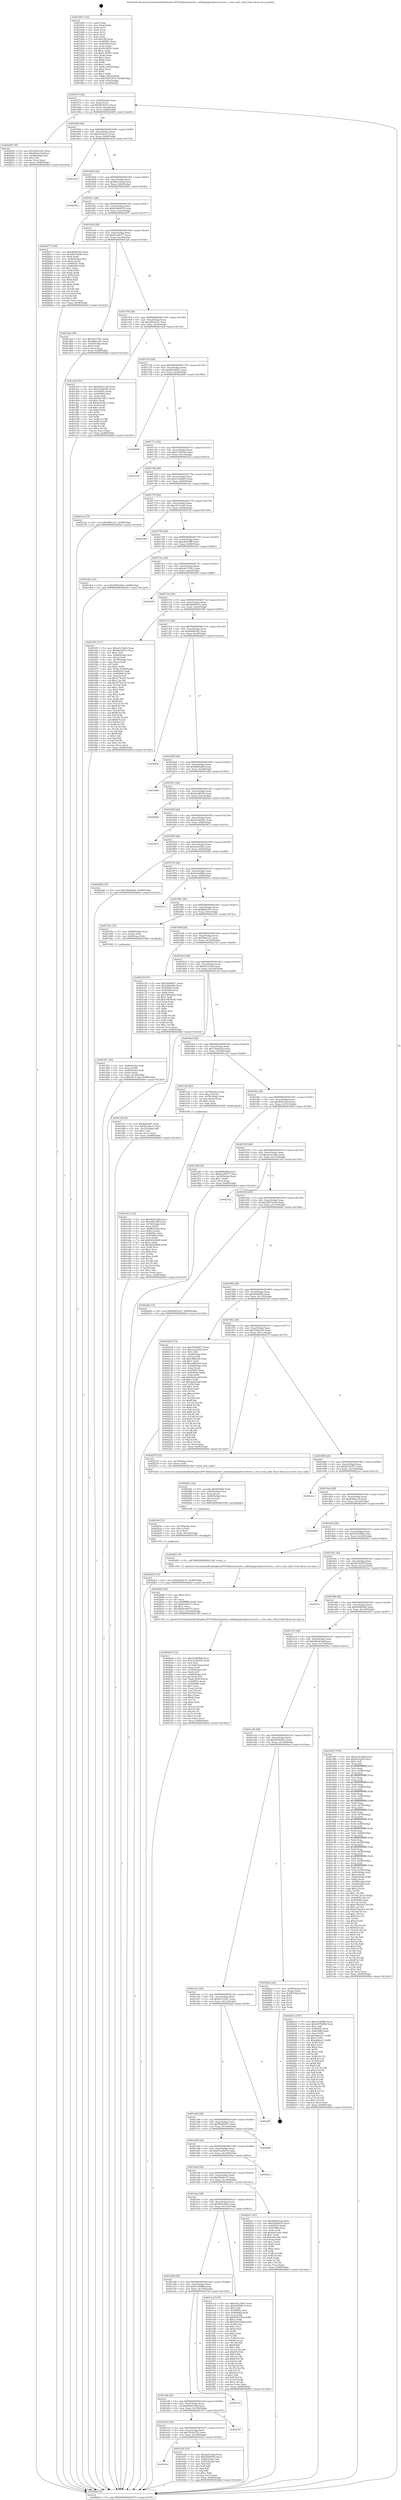 digraph "0x401600" {
  label = "0x401600 (/mnt/c/Users/mathe/Desktop/tcc/POCII/binaries/extr_redisdepsjemallocsrcrtree.c_rtree_leaf_valid_Final-ollvm.out::main(0))"
  labelloc = "t"
  node[shape=record]

  Entry [label="",width=0.3,height=0.3,shape=circle,fillcolor=black,style=filled]
  "0x401674" [label="{
     0x401674 [32]\l
     | [instrs]\l
     &nbsp;&nbsp;0x401674 \<+6\>: mov -0x98(%rbp),%eax\l
     &nbsp;&nbsp;0x40167a \<+2\>: mov %eax,%ecx\l
     &nbsp;&nbsp;0x40167c \<+6\>: sub $0x86c0c613,%ecx\l
     &nbsp;&nbsp;0x401682 \<+6\>: mov %eax,-0xac(%rbp)\l
     &nbsp;&nbsp;0x401688 \<+6\>: mov %ecx,-0xb0(%rbp)\l
     &nbsp;&nbsp;0x40168e \<+6\>: je 0000000000402000 \<main+0xa00\>\l
  }"]
  "0x402000" [label="{
     0x402000 [30]\l
     | [instrs]\l
     &nbsp;&nbsp;0x402000 \<+5\>: mov $0x3562cc03,%eax\l
     &nbsp;&nbsp;0x402005 \<+5\>: mov $0x46e0e3ef,%ecx\l
     &nbsp;&nbsp;0x40200a \<+3\>: mov -0x29(%rbp),%dl\l
     &nbsp;&nbsp;0x40200d \<+3\>: test $0x1,%dl\l
     &nbsp;&nbsp;0x402010 \<+3\>: cmovne %ecx,%eax\l
     &nbsp;&nbsp;0x402013 \<+6\>: mov %eax,-0x98(%rbp)\l
     &nbsp;&nbsp;0x402019 \<+5\>: jmp 00000000004028e0 \<main+0x12e0\>\l
  }"]
  "0x401694" [label="{
     0x401694 [28]\l
     | [instrs]\l
     &nbsp;&nbsp;0x401694 \<+5\>: jmp 0000000000401699 \<main+0x99\>\l
     &nbsp;&nbsp;0x401699 \<+6\>: mov -0xac(%rbp),%eax\l
     &nbsp;&nbsp;0x40169f \<+5\>: sub $0x9a32fca1,%eax\l
     &nbsp;&nbsp;0x4016a4 \<+6\>: mov %eax,-0xb4(%rbp)\l
     &nbsp;&nbsp;0x4016aa \<+6\>: je 0000000000401d1d \<main+0x71d\>\l
  }"]
  Exit [label="",width=0.3,height=0.3,shape=circle,fillcolor=black,style=filled,peripheries=2]
  "0x401d1d" [label="{
     0x401d1d\l
  }", style=dashed]
  "0x4016b0" [label="{
     0x4016b0 [28]\l
     | [instrs]\l
     &nbsp;&nbsp;0x4016b0 \<+5\>: jmp 00000000004016b5 \<main+0xb5\>\l
     &nbsp;&nbsp;0x4016b5 \<+6\>: mov -0xac(%rbp),%eax\l
     &nbsp;&nbsp;0x4016bb \<+5\>: sub $0x9ba7a8ad,%eax\l
     &nbsp;&nbsp;0x4016c0 \<+6\>: mov %eax,-0xb8(%rbp)\l
     &nbsp;&nbsp;0x4016c6 \<+6\>: je 000000000040248a \<main+0xe8a\>\l
  }"]
  "0x4022b3" [label="{
     0x4022b3 [15]\l
     | [instrs]\l
     &nbsp;&nbsp;0x4022b3 \<+10\>: movl $0x56af4137,-0x98(%rbp)\l
     &nbsp;&nbsp;0x4022bd \<+5\>: jmp 00000000004028e0 \<main+0x12e0\>\l
  }"]
  "0x40248a" [label="{
     0x40248a\l
  }", style=dashed]
  "0x4016cc" [label="{
     0x4016cc [28]\l
     | [instrs]\l
     &nbsp;&nbsp;0x4016cc \<+5\>: jmp 00000000004016d1 \<main+0xd1\>\l
     &nbsp;&nbsp;0x4016d1 \<+6\>: mov -0xac(%rbp),%eax\l
     &nbsp;&nbsp;0x4016d7 \<+5\>: sub $0x9c899235,%eax\l
     &nbsp;&nbsp;0x4016dc \<+6\>: mov %eax,-0xbc(%rbp)\l
     &nbsp;&nbsp;0x4016e2 \<+6\>: je 0000000000402677 \<main+0x1077\>\l
  }"]
  "0x40229e" [label="{
     0x40229e [21]\l
     | [instrs]\l
     &nbsp;&nbsp;0x40229e \<+4\>: mov -0x70(%rbp),%rcx\l
     &nbsp;&nbsp;0x4022a2 \<+3\>: mov (%rcx),%rcx\l
     &nbsp;&nbsp;0x4022a5 \<+3\>: mov %rcx,%rdi\l
     &nbsp;&nbsp;0x4022a8 \<+6\>: mov %eax,-0x164(%rbp)\l
     &nbsp;&nbsp;0x4022ae \<+5\>: call 0000000000401030 \<free@plt\>\l
     | [calls]\l
     &nbsp;&nbsp;0x401030 \{1\} (unknown)\l
  }"]
  "0x402677" [label="{
     0x402677 [100]\l
     | [instrs]\l
     &nbsp;&nbsp;0x402677 \<+5\>: mov $0xd66f4322,%eax\l
     &nbsp;&nbsp;0x40267c \<+5\>: mov $0x2b47ad36,%ecx\l
     &nbsp;&nbsp;0x402681 \<+2\>: xor %edx,%edx\l
     &nbsp;&nbsp;0x402683 \<+7\>: mov -0x90(%rbp),%rsi\l
     &nbsp;&nbsp;0x40268a \<+6\>: movl $0x0,(%rsi)\l
     &nbsp;&nbsp;0x402690 \<+7\>: mov 0x40505c,%edi\l
     &nbsp;&nbsp;0x402697 \<+8\>: mov 0x405060,%r8d\l
     &nbsp;&nbsp;0x40269f \<+3\>: sub $0x1,%edx\l
     &nbsp;&nbsp;0x4026a2 \<+3\>: mov %edi,%r9d\l
     &nbsp;&nbsp;0x4026a5 \<+3\>: add %edx,%r9d\l
     &nbsp;&nbsp;0x4026a8 \<+4\>: imul %r9d,%edi\l
     &nbsp;&nbsp;0x4026ac \<+3\>: and $0x1,%edi\l
     &nbsp;&nbsp;0x4026af \<+3\>: cmp $0x0,%edi\l
     &nbsp;&nbsp;0x4026b2 \<+4\>: sete %r10b\l
     &nbsp;&nbsp;0x4026b6 \<+4\>: cmp $0xa,%r8d\l
     &nbsp;&nbsp;0x4026ba \<+4\>: setl %r11b\l
     &nbsp;&nbsp;0x4026be \<+3\>: mov %r10b,%bl\l
     &nbsp;&nbsp;0x4026c1 \<+3\>: and %r11b,%bl\l
     &nbsp;&nbsp;0x4026c4 \<+3\>: xor %r11b,%r10b\l
     &nbsp;&nbsp;0x4026c7 \<+3\>: or %r10b,%bl\l
     &nbsp;&nbsp;0x4026ca \<+3\>: test $0x1,%bl\l
     &nbsp;&nbsp;0x4026cd \<+3\>: cmovne %ecx,%eax\l
     &nbsp;&nbsp;0x4026d0 \<+6\>: mov %eax,-0x98(%rbp)\l
     &nbsp;&nbsp;0x4026d6 \<+5\>: jmp 00000000004028e0 \<main+0x12e0\>\l
  }"]
  "0x4016e8" [label="{
     0x4016e8 [28]\l
     | [instrs]\l
     &nbsp;&nbsp;0x4016e8 \<+5\>: jmp 00000000004016ed \<main+0xed\>\l
     &nbsp;&nbsp;0x4016ed \<+6\>: mov -0xac(%rbp),%eax\l
     &nbsp;&nbsp;0x4016f3 \<+5\>: sub $0x9cad8177,%eax\l
     &nbsp;&nbsp;0x4016f8 \<+6\>: mov %eax,-0xc0(%rbp)\l
     &nbsp;&nbsp;0x4016fe \<+6\>: je 0000000000401dab \<main+0x7ab\>\l
  }"]
  "0x402281" [label="{
     0x402281 [29]\l
     | [instrs]\l
     &nbsp;&nbsp;0x402281 \<+10\>: movabs $0x4030d6,%rdi\l
     &nbsp;&nbsp;0x40228b \<+4\>: mov -0x60(%rbp),%rcx\l
     &nbsp;&nbsp;0x40228f \<+2\>: mov %eax,(%rcx)\l
     &nbsp;&nbsp;0x402291 \<+4\>: mov -0x60(%rbp),%rcx\l
     &nbsp;&nbsp;0x402295 \<+2\>: mov (%rcx),%esi\l
     &nbsp;&nbsp;0x402297 \<+2\>: mov $0x0,%al\l
     &nbsp;&nbsp;0x402299 \<+5\>: call 0000000000401040 \<printf@plt\>\l
     | [calls]\l
     &nbsp;&nbsp;0x401040 \{1\} (unknown)\l
  }"]
  "0x401dab" [label="{
     0x401dab [30]\l
     | [instrs]\l
     &nbsp;&nbsp;0x401dab \<+5\>: mov $0xcdc17041,%eax\l
     &nbsp;&nbsp;0x401db0 \<+5\>: mov $0xa881a01c,%ecx\l
     &nbsp;&nbsp;0x401db5 \<+3\>: mov -0x30(%rbp),%edx\l
     &nbsp;&nbsp;0x401db8 \<+3\>: cmp $0x0,%edx\l
     &nbsp;&nbsp;0x401dbb \<+3\>: cmove %ecx,%eax\l
     &nbsp;&nbsp;0x401dbe \<+6\>: mov %eax,-0x98(%rbp)\l
     &nbsp;&nbsp;0x401dc4 \<+5\>: jmp 00000000004028e0 \<main+0x12e0\>\l
  }"]
  "0x401704" [label="{
     0x401704 [28]\l
     | [instrs]\l
     &nbsp;&nbsp;0x401704 \<+5\>: jmp 0000000000401709 \<main+0x109\>\l
     &nbsp;&nbsp;0x401709 \<+6\>: mov -0xac(%rbp),%eax\l
     &nbsp;&nbsp;0x40170f \<+5\>: sub $0xa881a01c,%eax\l
     &nbsp;&nbsp;0x401714 \<+6\>: mov %eax,-0xc4(%rbp)\l
     &nbsp;&nbsp;0x40171a \<+6\>: je 0000000000401dc9 \<main+0x7c9\>\l
  }"]
  "0x4020de" [label="{
     0x4020de [112]\l
     | [instrs]\l
     &nbsp;&nbsp;0x4020de \<+5\>: mov $0x63389fb8,%ecx\l
     &nbsp;&nbsp;0x4020e3 \<+5\>: mov $0xc3cd2205,%edx\l
     &nbsp;&nbsp;0x4020e8 \<+2\>: xor %esi,%esi\l
     &nbsp;&nbsp;0x4020ea \<+6\>: mov -0x160(%rbp),%edi\l
     &nbsp;&nbsp;0x4020f0 \<+3\>: imul %eax,%edi\l
     &nbsp;&nbsp;0x4020f3 \<+4\>: mov -0x70(%rbp),%r8\l
     &nbsp;&nbsp;0x4020f7 \<+3\>: mov (%r8),%r8\l
     &nbsp;&nbsp;0x4020fa \<+4\>: mov -0x68(%rbp),%r9\l
     &nbsp;&nbsp;0x4020fe \<+3\>: movslq (%r9),%r9\l
     &nbsp;&nbsp;0x402101 \<+4\>: mov %edi,(%r8,%r9,4)\l
     &nbsp;&nbsp;0x402105 \<+7\>: mov 0x40505c,%eax\l
     &nbsp;&nbsp;0x40210c \<+7\>: mov 0x405060,%edi\l
     &nbsp;&nbsp;0x402113 \<+3\>: sub $0x1,%esi\l
     &nbsp;&nbsp;0x402116 \<+3\>: mov %eax,%r10d\l
     &nbsp;&nbsp;0x402119 \<+3\>: add %esi,%r10d\l
     &nbsp;&nbsp;0x40211c \<+4\>: imul %r10d,%eax\l
     &nbsp;&nbsp;0x402120 \<+3\>: and $0x1,%eax\l
     &nbsp;&nbsp;0x402123 \<+3\>: cmp $0x0,%eax\l
     &nbsp;&nbsp;0x402126 \<+4\>: sete %r11b\l
     &nbsp;&nbsp;0x40212a \<+3\>: cmp $0xa,%edi\l
     &nbsp;&nbsp;0x40212d \<+3\>: setl %bl\l
     &nbsp;&nbsp;0x402130 \<+3\>: mov %r11b,%r14b\l
     &nbsp;&nbsp;0x402133 \<+3\>: and %bl,%r14b\l
     &nbsp;&nbsp;0x402136 \<+3\>: xor %bl,%r11b\l
     &nbsp;&nbsp;0x402139 \<+3\>: or %r11b,%r14b\l
     &nbsp;&nbsp;0x40213c \<+4\>: test $0x1,%r14b\l
     &nbsp;&nbsp;0x402140 \<+3\>: cmovne %edx,%ecx\l
     &nbsp;&nbsp;0x402143 \<+6\>: mov %ecx,-0x98(%rbp)\l
     &nbsp;&nbsp;0x402149 \<+5\>: jmp 00000000004028e0 \<main+0x12e0\>\l
  }"]
  "0x401dc9" [label="{
     0x401dc9 [91]\l
     | [instrs]\l
     &nbsp;&nbsp;0x401dc9 \<+5\>: mov $0x66e613b6,%eax\l
     &nbsp;&nbsp;0x401dce \<+5\>: mov $0x130a42e4,%ecx\l
     &nbsp;&nbsp;0x401dd3 \<+7\>: mov 0x40505c,%edx\l
     &nbsp;&nbsp;0x401dda \<+7\>: mov 0x405060,%esi\l
     &nbsp;&nbsp;0x401de1 \<+2\>: mov %edx,%edi\l
     &nbsp;&nbsp;0x401de3 \<+6\>: add $0xb2534b11,%edi\l
     &nbsp;&nbsp;0x401de9 \<+3\>: sub $0x1,%edi\l
     &nbsp;&nbsp;0x401dec \<+6\>: sub $0xb2534b11,%edi\l
     &nbsp;&nbsp;0x401df2 \<+3\>: imul %edi,%edx\l
     &nbsp;&nbsp;0x401df5 \<+3\>: and $0x1,%edx\l
     &nbsp;&nbsp;0x401df8 \<+3\>: cmp $0x0,%edx\l
     &nbsp;&nbsp;0x401dfb \<+4\>: sete %r8b\l
     &nbsp;&nbsp;0x401dff \<+3\>: cmp $0xa,%esi\l
     &nbsp;&nbsp;0x401e02 \<+4\>: setl %r9b\l
     &nbsp;&nbsp;0x401e06 \<+3\>: mov %r8b,%r10b\l
     &nbsp;&nbsp;0x401e09 \<+3\>: and %r9b,%r10b\l
     &nbsp;&nbsp;0x401e0c \<+3\>: xor %r9b,%r8b\l
     &nbsp;&nbsp;0x401e0f \<+3\>: or %r8b,%r10b\l
     &nbsp;&nbsp;0x401e12 \<+4\>: test $0x1,%r10b\l
     &nbsp;&nbsp;0x401e16 \<+3\>: cmovne %ecx,%eax\l
     &nbsp;&nbsp;0x401e19 \<+6\>: mov %eax,-0x98(%rbp)\l
     &nbsp;&nbsp;0x401e1f \<+5\>: jmp 00000000004028e0 \<main+0x12e0\>\l
  }"]
  "0x401720" [label="{
     0x401720 [28]\l
     | [instrs]\l
     &nbsp;&nbsp;0x401720 \<+5\>: jmp 0000000000401725 \<main+0x125\>\l
     &nbsp;&nbsp;0x401725 \<+6\>: mov -0xac(%rbp),%eax\l
     &nbsp;&nbsp;0x40172b \<+5\>: sub $0xb2cf48b7,%eax\l
     &nbsp;&nbsp;0x401730 \<+6\>: mov %eax,-0xc8(%rbp)\l
     &nbsp;&nbsp;0x401736 \<+6\>: je 0000000000402608 \<main+0x1008\>\l
  }"]
  "0x4020b6" [label="{
     0x4020b6 [40]\l
     | [instrs]\l
     &nbsp;&nbsp;0x4020b6 \<+5\>: mov $0x2,%ecx\l
     &nbsp;&nbsp;0x4020bb \<+1\>: cltd\l
     &nbsp;&nbsp;0x4020bc \<+2\>: idiv %ecx\l
     &nbsp;&nbsp;0x4020be \<+6\>: imul $0xfffffffe,%edx,%ecx\l
     &nbsp;&nbsp;0x4020c4 \<+6\>: sub $0x8ce6b771,%ecx\l
     &nbsp;&nbsp;0x4020ca \<+3\>: add $0x1,%ecx\l
     &nbsp;&nbsp;0x4020cd \<+6\>: add $0x8ce6b771,%ecx\l
     &nbsp;&nbsp;0x4020d3 \<+6\>: mov %ecx,-0x160(%rbp)\l
     &nbsp;&nbsp;0x4020d9 \<+5\>: call 0000000000401160 \<next_i\>\l
     | [calls]\l
     &nbsp;&nbsp;0x401160 \{1\} (/mnt/c/Users/mathe/Desktop/tcc/POCII/binaries/extr_redisdepsjemallocsrcrtree.c_rtree_leaf_valid_Final-ollvm.out::next_i)\l
  }"]
  "0x402608" [label="{
     0x402608\l
  }", style=dashed]
  "0x40173c" [label="{
     0x40173c [28]\l
     | [instrs]\l
     &nbsp;&nbsp;0x40173c \<+5\>: jmp 0000000000401741 \<main+0x141\>\l
     &nbsp;&nbsp;0x401741 \<+6\>: mov -0xac(%rbp),%eax\l
     &nbsp;&nbsp;0x401747 \<+5\>: sub $0xc3166320,%eax\l
     &nbsp;&nbsp;0x40174c \<+6\>: mov %eax,-0xcc(%rbp)\l
     &nbsp;&nbsp;0x401752 \<+6\>: je 0000000000402323 \<main+0xd23\>\l
  }"]
  "0x401e41" [label="{
     0x401e41 [114]\l
     | [instrs]\l
     &nbsp;&nbsp;0x401e41 \<+5\>: mov $0x66e613b6,%ecx\l
     &nbsp;&nbsp;0x401e46 \<+5\>: mov $0xc8623ff8,%edx\l
     &nbsp;&nbsp;0x401e4b \<+4\>: mov -0x70(%rbp),%rdi\l
     &nbsp;&nbsp;0x401e4f \<+3\>: mov %rax,(%rdi)\l
     &nbsp;&nbsp;0x401e52 \<+4\>: mov -0x68(%rbp),%rax\l
     &nbsp;&nbsp;0x401e56 \<+6\>: movl $0x0,(%rax)\l
     &nbsp;&nbsp;0x401e5c \<+7\>: mov 0x40505c,%esi\l
     &nbsp;&nbsp;0x401e63 \<+8\>: mov 0x405060,%r8d\l
     &nbsp;&nbsp;0x401e6b \<+3\>: mov %esi,%r9d\l
     &nbsp;&nbsp;0x401e6e \<+7\>: add $0x92029499,%r9d\l
     &nbsp;&nbsp;0x401e75 \<+4\>: sub $0x1,%r9d\l
     &nbsp;&nbsp;0x401e79 \<+7\>: sub $0x92029499,%r9d\l
     &nbsp;&nbsp;0x401e80 \<+4\>: imul %r9d,%esi\l
     &nbsp;&nbsp;0x401e84 \<+3\>: and $0x1,%esi\l
     &nbsp;&nbsp;0x401e87 \<+3\>: cmp $0x0,%esi\l
     &nbsp;&nbsp;0x401e8a \<+4\>: sete %r10b\l
     &nbsp;&nbsp;0x401e8e \<+4\>: cmp $0xa,%r8d\l
     &nbsp;&nbsp;0x401e92 \<+4\>: setl %r11b\l
     &nbsp;&nbsp;0x401e96 \<+3\>: mov %r10b,%bl\l
     &nbsp;&nbsp;0x401e99 \<+3\>: and %r11b,%bl\l
     &nbsp;&nbsp;0x401e9c \<+3\>: xor %r11b,%r10b\l
     &nbsp;&nbsp;0x401e9f \<+3\>: or %r10b,%bl\l
     &nbsp;&nbsp;0x401ea2 \<+3\>: test $0x1,%bl\l
     &nbsp;&nbsp;0x401ea5 \<+3\>: cmovne %edx,%ecx\l
     &nbsp;&nbsp;0x401ea8 \<+6\>: mov %ecx,-0x98(%rbp)\l
     &nbsp;&nbsp;0x401eae \<+5\>: jmp 00000000004028e0 \<main+0x12e0\>\l
  }"]
  "0x402323" [label="{
     0x402323\l
  }", style=dashed]
  "0x401758" [label="{
     0x401758 [28]\l
     | [instrs]\l
     &nbsp;&nbsp;0x401758 \<+5\>: jmp 000000000040175d \<main+0x15d\>\l
     &nbsp;&nbsp;0x40175d \<+6\>: mov -0xac(%rbp),%eax\l
     &nbsp;&nbsp;0x401763 \<+5\>: sub $0xc3cd2205,%eax\l
     &nbsp;&nbsp;0x401768 \<+6\>: mov %eax,-0xd0(%rbp)\l
     &nbsp;&nbsp;0x40176e \<+6\>: je 000000000040214e \<main+0xb4e\>\l
  }"]
  "0x401d51" [label="{
     0x401d51 [30]\l
     | [instrs]\l
     &nbsp;&nbsp;0x401d51 \<+4\>: mov -0x80(%rbp),%rdi\l
     &nbsp;&nbsp;0x401d55 \<+2\>: mov %eax,(%rdi)\l
     &nbsp;&nbsp;0x401d57 \<+4\>: mov -0x80(%rbp),%rdi\l
     &nbsp;&nbsp;0x401d5b \<+2\>: mov (%rdi),%eax\l
     &nbsp;&nbsp;0x401d5d \<+3\>: mov %eax,-0x30(%rbp)\l
     &nbsp;&nbsp;0x401d60 \<+10\>: movl $0x281f122d,-0x98(%rbp)\l
     &nbsp;&nbsp;0x401d6a \<+5\>: jmp 00000000004028e0 \<main+0x12e0\>\l
  }"]
  "0x40214e" [label="{
     0x40214e [15]\l
     | [instrs]\l
     &nbsp;&nbsp;0x40214e \<+10\>: movl $0x59bce21,-0x98(%rbp)\l
     &nbsp;&nbsp;0x402158 \<+5\>: jmp 00000000004028e0 \<main+0x12e0\>\l
  }"]
  "0x401774" [label="{
     0x401774 [28]\l
     | [instrs]\l
     &nbsp;&nbsp;0x401774 \<+5\>: jmp 0000000000401779 \<main+0x179\>\l
     &nbsp;&nbsp;0x401779 \<+6\>: mov -0xac(%rbp),%eax\l
     &nbsp;&nbsp;0x40177f \<+5\>: sub $0xc81c5e65,%eax\l
     &nbsp;&nbsp;0x401784 \<+6\>: mov %eax,-0xd4(%rbp)\l
     &nbsp;&nbsp;0x40178a \<+6\>: je 0000000000402784 \<main+0x1184\>\l
  }"]
  "0x401600" [label="{
     0x401600 [116]\l
     | [instrs]\l
     &nbsp;&nbsp;0x401600 \<+1\>: push %rbp\l
     &nbsp;&nbsp;0x401601 \<+3\>: mov %rsp,%rbp\l
     &nbsp;&nbsp;0x401604 \<+2\>: push %r15\l
     &nbsp;&nbsp;0x401606 \<+2\>: push %r14\l
     &nbsp;&nbsp;0x401608 \<+2\>: push %r13\l
     &nbsp;&nbsp;0x40160a \<+2\>: push %r12\l
     &nbsp;&nbsp;0x40160c \<+1\>: push %rbx\l
     &nbsp;&nbsp;0x40160d \<+7\>: sub $0x168,%rsp\l
     &nbsp;&nbsp;0x401614 \<+7\>: mov 0x40505c,%eax\l
     &nbsp;&nbsp;0x40161b \<+7\>: mov 0x405060,%ecx\l
     &nbsp;&nbsp;0x401622 \<+2\>: mov %eax,%edx\l
     &nbsp;&nbsp;0x401624 \<+6\>: add $0x5c3bf5fc,%edx\l
     &nbsp;&nbsp;0x40162a \<+3\>: sub $0x1,%edx\l
     &nbsp;&nbsp;0x40162d \<+6\>: sub $0x5c3bf5fc,%edx\l
     &nbsp;&nbsp;0x401633 \<+3\>: imul %edx,%eax\l
     &nbsp;&nbsp;0x401636 \<+3\>: and $0x1,%eax\l
     &nbsp;&nbsp;0x401639 \<+3\>: cmp $0x0,%eax\l
     &nbsp;&nbsp;0x40163c \<+4\>: sete %r8b\l
     &nbsp;&nbsp;0x401640 \<+4\>: and $0x1,%r8b\l
     &nbsp;&nbsp;0x401644 \<+7\>: mov %r8b,-0x92(%rbp)\l
     &nbsp;&nbsp;0x40164b \<+3\>: cmp $0xa,%ecx\l
     &nbsp;&nbsp;0x40164e \<+4\>: setl %r8b\l
     &nbsp;&nbsp;0x401652 \<+4\>: and $0x1,%r8b\l
     &nbsp;&nbsp;0x401656 \<+7\>: mov %r8b,-0x91(%rbp)\l
     &nbsp;&nbsp;0x40165d \<+10\>: movl $0x7b243574,-0x98(%rbp)\l
     &nbsp;&nbsp;0x401667 \<+6\>: mov %edi,-0x9c(%rbp)\l
     &nbsp;&nbsp;0x40166d \<+7\>: mov %rsi,-0xa8(%rbp)\l
  }"]
  "0x402784" [label="{
     0x402784\l
  }", style=dashed]
  "0x401790" [label="{
     0x401790 [28]\l
     | [instrs]\l
     &nbsp;&nbsp;0x401790 \<+5\>: jmp 0000000000401795 \<main+0x195\>\l
     &nbsp;&nbsp;0x401795 \<+6\>: mov -0xac(%rbp),%eax\l
     &nbsp;&nbsp;0x40179b \<+5\>: sub $0xc8623ff8,%eax\l
     &nbsp;&nbsp;0x4017a0 \<+6\>: mov %eax,-0xd8(%rbp)\l
     &nbsp;&nbsp;0x4017a6 \<+6\>: je 0000000000401eb3 \<main+0x8b3\>\l
  }"]
  "0x4028e0" [label="{
     0x4028e0 [5]\l
     | [instrs]\l
     &nbsp;&nbsp;0x4028e0 \<+5\>: jmp 0000000000401674 \<main+0x74\>\l
  }"]
  "0x401eb3" [label="{
     0x401eb3 [15]\l
     | [instrs]\l
     &nbsp;&nbsp;0x401eb3 \<+10\>: movl $0x595ed0a0,-0x98(%rbp)\l
     &nbsp;&nbsp;0x401ebd \<+5\>: jmp 00000000004028e0 \<main+0x12e0\>\l
  }"]
  "0x4017ac" [label="{
     0x4017ac [28]\l
     | [instrs]\l
     &nbsp;&nbsp;0x4017ac \<+5\>: jmp 00000000004017b1 \<main+0x1b1\>\l
     &nbsp;&nbsp;0x4017b1 \<+6\>: mov -0xac(%rbp),%eax\l
     &nbsp;&nbsp;0x4017b7 \<+5\>: sub $0xcdc17041,%eax\l
     &nbsp;&nbsp;0x4017bc \<+6\>: mov %eax,-0xdc(%rbp)\l
     &nbsp;&nbsp;0x4017c2 \<+6\>: je 00000000004025f9 \<main+0xff9\>\l
  }"]
  "0x401b2c" [label="{
     0x401b2c\l
  }", style=dashed]
  "0x4025f9" [label="{
     0x4025f9\l
  }", style=dashed]
  "0x4017c8" [label="{
     0x4017c8 [28]\l
     | [instrs]\l
     &nbsp;&nbsp;0x4017c8 \<+5\>: jmp 00000000004017cd \<main+0x1cd\>\l
     &nbsp;&nbsp;0x4017cd \<+6\>: mov -0xac(%rbp),%eax\l
     &nbsp;&nbsp;0x4017d3 \<+5\>: sub $0xd29f5814,%eax\l
     &nbsp;&nbsp;0x4017d8 \<+6\>: mov %eax,-0xe0(%rbp)\l
     &nbsp;&nbsp;0x4017de \<+6\>: je 0000000000401f55 \<main+0x955\>\l
  }"]
  "0x401b52" [label="{
     0x401b52 [53]\l
     | [instrs]\l
     &nbsp;&nbsp;0x401b52 \<+5\>: mov $0x2a3e3a8a,%eax\l
     &nbsp;&nbsp;0x401b57 \<+5\>: mov $0x45f465d5,%ecx\l
     &nbsp;&nbsp;0x401b5c \<+6\>: mov -0x92(%rbp),%dl\l
     &nbsp;&nbsp;0x401b62 \<+7\>: mov -0x91(%rbp),%sil\l
     &nbsp;&nbsp;0x401b69 \<+3\>: mov %dl,%dil\l
     &nbsp;&nbsp;0x401b6c \<+3\>: and %sil,%dil\l
     &nbsp;&nbsp;0x401b6f \<+3\>: xor %sil,%dl\l
     &nbsp;&nbsp;0x401b72 \<+3\>: or %dl,%dil\l
     &nbsp;&nbsp;0x401b75 \<+4\>: test $0x1,%dil\l
     &nbsp;&nbsp;0x401b79 \<+3\>: cmovne %ecx,%eax\l
     &nbsp;&nbsp;0x401b7c \<+6\>: mov %eax,-0x98(%rbp)\l
     &nbsp;&nbsp;0x401b82 \<+5\>: jmp 00000000004028e0 \<main+0x12e0\>\l
  }"]
  "0x401f55" [label="{
     0x401f55 [171]\l
     | [instrs]\l
     &nbsp;&nbsp;0x401f55 \<+5\>: mov $0xc81c5e65,%eax\l
     &nbsp;&nbsp;0x401f5a \<+5\>: mov $0x86c0c613,%ecx\l
     &nbsp;&nbsp;0x401f5f \<+2\>: mov $0x1,%dl\l
     &nbsp;&nbsp;0x401f61 \<+4\>: mov -0x68(%rbp),%rsi\l
     &nbsp;&nbsp;0x401f65 \<+2\>: mov (%rsi),%edi\l
     &nbsp;&nbsp;0x401f67 \<+4\>: mov -0x78(%rbp),%rsi\l
     &nbsp;&nbsp;0x401f6b \<+2\>: cmp (%rsi),%edi\l
     &nbsp;&nbsp;0x401f6d \<+4\>: setl %r8b\l
     &nbsp;&nbsp;0x401f71 \<+4\>: and $0x1,%r8b\l
     &nbsp;&nbsp;0x401f75 \<+4\>: mov %r8b,-0x29(%rbp)\l
     &nbsp;&nbsp;0x401f79 \<+7\>: mov 0x40505c,%edi\l
     &nbsp;&nbsp;0x401f80 \<+8\>: mov 0x405060,%r9d\l
     &nbsp;&nbsp;0x401f88 \<+3\>: mov %edi,%r10d\l
     &nbsp;&nbsp;0x401f8b \<+7\>: sub $0x277becf1,%r10d\l
     &nbsp;&nbsp;0x401f92 \<+4\>: sub $0x1,%r10d\l
     &nbsp;&nbsp;0x401f96 \<+7\>: add $0x277becf1,%r10d\l
     &nbsp;&nbsp;0x401f9d \<+4\>: imul %r10d,%edi\l
     &nbsp;&nbsp;0x401fa1 \<+3\>: and $0x1,%edi\l
     &nbsp;&nbsp;0x401fa4 \<+3\>: cmp $0x0,%edi\l
     &nbsp;&nbsp;0x401fa7 \<+4\>: sete %r8b\l
     &nbsp;&nbsp;0x401fab \<+4\>: cmp $0xa,%r9d\l
     &nbsp;&nbsp;0x401faf \<+4\>: setl %r11b\l
     &nbsp;&nbsp;0x401fb3 \<+3\>: mov %r8b,%bl\l
     &nbsp;&nbsp;0x401fb6 \<+3\>: xor $0xff,%bl\l
     &nbsp;&nbsp;0x401fb9 \<+3\>: mov %r11b,%r14b\l
     &nbsp;&nbsp;0x401fbc \<+4\>: xor $0xff,%r14b\l
     &nbsp;&nbsp;0x401fc0 \<+3\>: xor $0x1,%dl\l
     &nbsp;&nbsp;0x401fc3 \<+3\>: mov %bl,%r15b\l
     &nbsp;&nbsp;0x401fc6 \<+4\>: and $0xff,%r15b\l
     &nbsp;&nbsp;0x401fca \<+3\>: and %dl,%r8b\l
     &nbsp;&nbsp;0x401fcd \<+3\>: mov %r14b,%r12b\l
     &nbsp;&nbsp;0x401fd0 \<+4\>: and $0xff,%r12b\l
     &nbsp;&nbsp;0x401fd4 \<+3\>: and %dl,%r11b\l
     &nbsp;&nbsp;0x401fd7 \<+3\>: or %r8b,%r15b\l
     &nbsp;&nbsp;0x401fda \<+3\>: or %r11b,%r12b\l
     &nbsp;&nbsp;0x401fdd \<+3\>: xor %r12b,%r15b\l
     &nbsp;&nbsp;0x401fe0 \<+3\>: or %r14b,%bl\l
     &nbsp;&nbsp;0x401fe3 \<+3\>: xor $0xff,%bl\l
     &nbsp;&nbsp;0x401fe6 \<+3\>: or $0x1,%dl\l
     &nbsp;&nbsp;0x401fe9 \<+2\>: and %dl,%bl\l
     &nbsp;&nbsp;0x401feb \<+3\>: or %bl,%r15b\l
     &nbsp;&nbsp;0x401fee \<+4\>: test $0x1,%r15b\l
     &nbsp;&nbsp;0x401ff2 \<+3\>: cmovne %ecx,%eax\l
     &nbsp;&nbsp;0x401ff5 \<+6\>: mov %eax,-0x98(%rbp)\l
     &nbsp;&nbsp;0x401ffb \<+5\>: jmp 00000000004028e0 \<main+0x12e0\>\l
  }"]
  "0x4017e4" [label="{
     0x4017e4 [28]\l
     | [instrs]\l
     &nbsp;&nbsp;0x4017e4 \<+5\>: jmp 00000000004017e9 \<main+0x1e9\>\l
     &nbsp;&nbsp;0x4017e9 \<+6\>: mov -0xac(%rbp),%eax\l
     &nbsp;&nbsp;0x4017ef \<+5\>: sub $0xd66f4322,%eax\l
     &nbsp;&nbsp;0x4017f4 \<+6\>: mov %eax,-0xe4(%rbp)\l
     &nbsp;&nbsp;0x4017fa \<+6\>: je 00000000004028c9 \<main+0x12c9\>\l
  }"]
  "0x401b10" [label="{
     0x401b10 [28]\l
     | [instrs]\l
     &nbsp;&nbsp;0x401b10 \<+5\>: jmp 0000000000401b15 \<main+0x515\>\l
     &nbsp;&nbsp;0x401b15 \<+6\>: mov -0xac(%rbp),%eax\l
     &nbsp;&nbsp;0x401b1b \<+5\>: sub $0x7b243574,%eax\l
     &nbsp;&nbsp;0x401b20 \<+6\>: mov %eax,-0x158(%rbp)\l
     &nbsp;&nbsp;0x401b26 \<+6\>: je 0000000000401b52 \<main+0x552\>\l
  }"]
  "0x4028c9" [label="{
     0x4028c9\l
  }", style=dashed]
  "0x401800" [label="{
     0x401800 [28]\l
     | [instrs]\l
     &nbsp;&nbsp;0x401800 \<+5\>: jmp 0000000000401805 \<main+0x205\>\l
     &nbsp;&nbsp;0x401805 \<+6\>: mov -0xac(%rbp),%eax\l
     &nbsp;&nbsp;0x40180b \<+5\>: sub $0xd6f4af8d,%eax\l
     &nbsp;&nbsp;0x401810 \<+6\>: mov %eax,-0xe8(%rbp)\l
     &nbsp;&nbsp;0x401816 \<+6\>: je 0000000000401d8d \<main+0x78d\>\l
  }"]
  "0x402747" [label="{
     0x402747\l
  }", style=dashed]
  "0x401d8d" [label="{
     0x401d8d\l
  }", style=dashed]
  "0x40181c" [label="{
     0x40181c [28]\l
     | [instrs]\l
     &nbsp;&nbsp;0x40181c \<+5\>: jmp 0000000000401821 \<main+0x221\>\l
     &nbsp;&nbsp;0x401821 \<+6\>: mov -0xac(%rbp),%eax\l
     &nbsp;&nbsp;0x401827 \<+5\>: sub $0xdcaf8e5b,%eax\l
     &nbsp;&nbsp;0x40182c \<+6\>: mov %eax,-0xec(%rbp)\l
     &nbsp;&nbsp;0x401832 \<+6\>: je 0000000000402826 \<main+0x1226\>\l
  }"]
  "0x401af4" [label="{
     0x401af4 [28]\l
     | [instrs]\l
     &nbsp;&nbsp;0x401af4 \<+5\>: jmp 0000000000401af9 \<main+0x4f9\>\l
     &nbsp;&nbsp;0x401af9 \<+6\>: mov -0xac(%rbp),%eax\l
     &nbsp;&nbsp;0x401aff \<+5\>: sub $0x66e613b6,%eax\l
     &nbsp;&nbsp;0x401b04 \<+6\>: mov %eax,-0x154(%rbp)\l
     &nbsp;&nbsp;0x401b0a \<+6\>: je 0000000000402747 \<main+0x1147\>\l
  }"]
  "0x402826" [label="{
     0x402826\l
  }", style=dashed]
  "0x401838" [label="{
     0x401838 [28]\l
     | [instrs]\l
     &nbsp;&nbsp;0x401838 \<+5\>: jmp 000000000040183d \<main+0x23d\>\l
     &nbsp;&nbsp;0x40183d \<+6\>: mov -0xac(%rbp),%eax\l
     &nbsp;&nbsp;0x401843 \<+5\>: sub $0xee19b541,%eax\l
     &nbsp;&nbsp;0x401848 \<+6\>: mov %eax,-0xf0(%rbp)\l
     &nbsp;&nbsp;0x40184e \<+6\>: je 00000000004024c3 \<main+0xec3\>\l
  }"]
  "0x4027a9" [label="{
     0x4027a9\l
  }", style=dashed]
  "0x4024c3" [label="{
     0x4024c3\l
  }", style=dashed]
  "0x401854" [label="{
     0x401854 [28]\l
     | [instrs]\l
     &nbsp;&nbsp;0x401854 \<+5\>: jmp 0000000000401859 \<main+0x259\>\l
     &nbsp;&nbsp;0x401859 \<+6\>: mov -0xac(%rbp),%eax\l
     &nbsp;&nbsp;0x40185f \<+5\>: sub $0xeeac4f32,%eax\l
     &nbsp;&nbsp;0x401864 \<+6\>: mov %eax,-0xf4(%rbp)\l
     &nbsp;&nbsp;0x40186a \<+6\>: je 0000000000402266 \<main+0xc66\>\l
  }"]
  "0x401ad8" [label="{
     0x401ad8 [28]\l
     | [instrs]\l
     &nbsp;&nbsp;0x401ad8 \<+5\>: jmp 0000000000401add \<main+0x4dd\>\l
     &nbsp;&nbsp;0x401add \<+6\>: mov -0xac(%rbp),%eax\l
     &nbsp;&nbsp;0x401ae3 \<+5\>: sub $0x63389fb8,%eax\l
     &nbsp;&nbsp;0x401ae8 \<+6\>: mov %eax,-0x150(%rbp)\l
     &nbsp;&nbsp;0x401aee \<+6\>: je 00000000004027a9 \<main+0x11a9\>\l
  }"]
  "0x402266" [label="{
     0x402266 [15]\l
     | [instrs]\l
     &nbsp;&nbsp;0x402266 \<+10\>: movl $0x595ed0a0,-0x98(%rbp)\l
     &nbsp;&nbsp;0x402270 \<+5\>: jmp 00000000004028e0 \<main+0x12e0\>\l
  }"]
  "0x401870" [label="{
     0x401870 [28]\l
     | [instrs]\l
     &nbsp;&nbsp;0x401870 \<+5\>: jmp 0000000000401875 \<main+0x275\>\l
     &nbsp;&nbsp;0x401875 \<+6\>: mov -0xac(%rbp),%eax\l
     &nbsp;&nbsp;0x40187b \<+5\>: sub $0xfa3c880b,%eax\l
     &nbsp;&nbsp;0x401880 \<+6\>: mov %eax,-0xf8(%rbp)\l
     &nbsp;&nbsp;0x401886 \<+6\>: je 000000000040251e \<main+0xf1e\>\l
  }"]
  "0x401ec2" [label="{
     0x401ec2 [147]\l
     | [instrs]\l
     &nbsp;&nbsp;0x401ec2 \<+5\>: mov $0xc81c5e65,%eax\l
     &nbsp;&nbsp;0x401ec7 \<+5\>: mov $0xd29f5814,%ecx\l
     &nbsp;&nbsp;0x401ecc \<+2\>: mov $0x1,%dl\l
     &nbsp;&nbsp;0x401ece \<+7\>: mov 0x40505c,%esi\l
     &nbsp;&nbsp;0x401ed5 \<+7\>: mov 0x405060,%edi\l
     &nbsp;&nbsp;0x401edc \<+3\>: mov %esi,%r8d\l
     &nbsp;&nbsp;0x401edf \<+7\>: sub $0x409c55bd,%r8d\l
     &nbsp;&nbsp;0x401ee6 \<+4\>: sub $0x1,%r8d\l
     &nbsp;&nbsp;0x401eea \<+7\>: add $0x409c55bd,%r8d\l
     &nbsp;&nbsp;0x401ef1 \<+4\>: imul %r8d,%esi\l
     &nbsp;&nbsp;0x401ef5 \<+3\>: and $0x1,%esi\l
     &nbsp;&nbsp;0x401ef8 \<+3\>: cmp $0x0,%esi\l
     &nbsp;&nbsp;0x401efb \<+4\>: sete %r9b\l
     &nbsp;&nbsp;0x401eff \<+3\>: cmp $0xa,%edi\l
     &nbsp;&nbsp;0x401f02 \<+4\>: setl %r10b\l
     &nbsp;&nbsp;0x401f06 \<+3\>: mov %r9b,%r11b\l
     &nbsp;&nbsp;0x401f09 \<+4\>: xor $0xff,%r11b\l
     &nbsp;&nbsp;0x401f0d \<+3\>: mov %r10b,%bl\l
     &nbsp;&nbsp;0x401f10 \<+3\>: xor $0xff,%bl\l
     &nbsp;&nbsp;0x401f13 \<+3\>: xor $0x1,%dl\l
     &nbsp;&nbsp;0x401f16 \<+3\>: mov %r11b,%r14b\l
     &nbsp;&nbsp;0x401f19 \<+4\>: and $0xff,%r14b\l
     &nbsp;&nbsp;0x401f1d \<+3\>: and %dl,%r9b\l
     &nbsp;&nbsp;0x401f20 \<+3\>: mov %bl,%r15b\l
     &nbsp;&nbsp;0x401f23 \<+4\>: and $0xff,%r15b\l
     &nbsp;&nbsp;0x401f27 \<+3\>: and %dl,%r10b\l
     &nbsp;&nbsp;0x401f2a \<+3\>: or %r9b,%r14b\l
     &nbsp;&nbsp;0x401f2d \<+3\>: or %r10b,%r15b\l
     &nbsp;&nbsp;0x401f30 \<+3\>: xor %r15b,%r14b\l
     &nbsp;&nbsp;0x401f33 \<+3\>: or %bl,%r11b\l
     &nbsp;&nbsp;0x401f36 \<+4\>: xor $0xff,%r11b\l
     &nbsp;&nbsp;0x401f3a \<+3\>: or $0x1,%dl\l
     &nbsp;&nbsp;0x401f3d \<+3\>: and %dl,%r11b\l
     &nbsp;&nbsp;0x401f40 \<+3\>: or %r11b,%r14b\l
     &nbsp;&nbsp;0x401f43 \<+4\>: test $0x1,%r14b\l
     &nbsp;&nbsp;0x401f47 \<+3\>: cmovne %ecx,%eax\l
     &nbsp;&nbsp;0x401f4a \<+6\>: mov %eax,-0x98(%rbp)\l
     &nbsp;&nbsp;0x401f50 \<+5\>: jmp 00000000004028e0 \<main+0x12e0\>\l
  }"]
  "0x40251e" [label="{
     0x40251e\l
  }", style=dashed]
  "0x40188c" [label="{
     0x40188c [28]\l
     | [instrs]\l
     &nbsp;&nbsp;0x40188c \<+5\>: jmp 0000000000401891 \<main+0x291\>\l
     &nbsp;&nbsp;0x401891 \<+6\>: mov -0xac(%rbp),%eax\l
     &nbsp;&nbsp;0x401897 \<+5\>: sub $0xffa83387,%eax\l
     &nbsp;&nbsp;0x40189c \<+6\>: mov %eax,-0xfc(%rbp)\l
     &nbsp;&nbsp;0x4018a2 \<+6\>: je 0000000000401d3e \<main+0x73e\>\l
  }"]
  "0x401abc" [label="{
     0x401abc [28]\l
     | [instrs]\l
     &nbsp;&nbsp;0x401abc \<+5\>: jmp 0000000000401ac1 \<main+0x4c1\>\l
     &nbsp;&nbsp;0x401ac1 \<+6\>: mov -0xac(%rbp),%eax\l
     &nbsp;&nbsp;0x401ac7 \<+5\>: sub $0x595ed0a0,%eax\l
     &nbsp;&nbsp;0x401acc \<+6\>: mov %eax,-0x14c(%rbp)\l
     &nbsp;&nbsp;0x401ad2 \<+6\>: je 0000000000401ec2 \<main+0x8c2\>\l
  }"]
  "0x401d3e" [label="{
     0x401d3e [19]\l
     | [instrs]\l
     &nbsp;&nbsp;0x401d3e \<+7\>: mov -0x88(%rbp),%rax\l
     &nbsp;&nbsp;0x401d45 \<+3\>: mov (%rax),%rax\l
     &nbsp;&nbsp;0x401d48 \<+4\>: mov 0x8(%rax),%rdi\l
     &nbsp;&nbsp;0x401d4c \<+5\>: call 0000000000401060 \<atoi@plt\>\l
     | [calls]\l
     &nbsp;&nbsp;0x401060 \{1\} (unknown)\l
  }"]
  "0x4018a8" [label="{
     0x4018a8 [28]\l
     | [instrs]\l
     &nbsp;&nbsp;0x4018a8 \<+5\>: jmp 00000000004018ad \<main+0x2ad\>\l
     &nbsp;&nbsp;0x4018ad \<+6\>: mov -0xac(%rbp),%eax\l
     &nbsp;&nbsp;0x4018b3 \<+5\>: sub $0x59bce21,%eax\l
     &nbsp;&nbsp;0x4018b8 \<+6\>: mov %eax,-0x100(%rbp)\l
     &nbsp;&nbsp;0x4018be \<+6\>: je 000000000040215d \<main+0xb5d\>\l
  }"]
  "0x40261c" [label="{
     0x40261c [91]\l
     | [instrs]\l
     &nbsp;&nbsp;0x40261c \<+5\>: mov $0xd66f4322,%eax\l
     &nbsp;&nbsp;0x402621 \<+5\>: mov $0x9c899235,%ecx\l
     &nbsp;&nbsp;0x402626 \<+7\>: mov 0x40505c,%edx\l
     &nbsp;&nbsp;0x40262d \<+7\>: mov 0x405060,%esi\l
     &nbsp;&nbsp;0x402634 \<+2\>: mov %edx,%edi\l
     &nbsp;&nbsp;0x402636 \<+6\>: add $0xeef1ea9c,%edi\l
     &nbsp;&nbsp;0x40263c \<+3\>: sub $0x1,%edi\l
     &nbsp;&nbsp;0x40263f \<+6\>: sub $0xeef1ea9c,%edi\l
     &nbsp;&nbsp;0x402645 \<+3\>: imul %edi,%edx\l
     &nbsp;&nbsp;0x402648 \<+3\>: and $0x1,%edx\l
     &nbsp;&nbsp;0x40264b \<+3\>: cmp $0x0,%edx\l
     &nbsp;&nbsp;0x40264e \<+4\>: sete %r8b\l
     &nbsp;&nbsp;0x402652 \<+3\>: cmp $0xa,%esi\l
     &nbsp;&nbsp;0x402655 \<+4\>: setl %r9b\l
     &nbsp;&nbsp;0x402659 \<+3\>: mov %r8b,%r10b\l
     &nbsp;&nbsp;0x40265c \<+3\>: and %r9b,%r10b\l
     &nbsp;&nbsp;0x40265f \<+3\>: xor %r9b,%r8b\l
     &nbsp;&nbsp;0x402662 \<+3\>: or %r8b,%r10b\l
     &nbsp;&nbsp;0x402665 \<+4\>: test $0x1,%r10b\l
     &nbsp;&nbsp;0x402669 \<+3\>: cmovne %ecx,%eax\l
     &nbsp;&nbsp;0x40266c \<+6\>: mov %eax,-0x98(%rbp)\l
     &nbsp;&nbsp;0x402672 \<+5\>: jmp 00000000004028e0 \<main+0x12e0\>\l
  }"]
  "0x40215d" [label="{
     0x40215d [91]\l
     | [instrs]\l
     &nbsp;&nbsp;0x40215d \<+5\>: mov $0x50d49d71,%eax\l
     &nbsp;&nbsp;0x402162 \<+5\>: mov $0x2f2bd9fa,%ecx\l
     &nbsp;&nbsp;0x402167 \<+7\>: mov 0x40505c,%edx\l
     &nbsp;&nbsp;0x40216e \<+7\>: mov 0x405060,%esi\l
     &nbsp;&nbsp;0x402175 \<+2\>: mov %edx,%edi\l
     &nbsp;&nbsp;0x402177 \<+6\>: sub $0x16924cd2,%edi\l
     &nbsp;&nbsp;0x40217d \<+3\>: sub $0x1,%edi\l
     &nbsp;&nbsp;0x402180 \<+6\>: add $0x16924cd2,%edi\l
     &nbsp;&nbsp;0x402186 \<+3\>: imul %edi,%edx\l
     &nbsp;&nbsp;0x402189 \<+3\>: and $0x1,%edx\l
     &nbsp;&nbsp;0x40218c \<+3\>: cmp $0x0,%edx\l
     &nbsp;&nbsp;0x40218f \<+4\>: sete %r8b\l
     &nbsp;&nbsp;0x402193 \<+3\>: cmp $0xa,%esi\l
     &nbsp;&nbsp;0x402196 \<+4\>: setl %r9b\l
     &nbsp;&nbsp;0x40219a \<+3\>: mov %r8b,%r10b\l
     &nbsp;&nbsp;0x40219d \<+3\>: and %r9b,%r10b\l
     &nbsp;&nbsp;0x4021a0 \<+3\>: xor %r9b,%r8b\l
     &nbsp;&nbsp;0x4021a3 \<+3\>: or %r8b,%r10b\l
     &nbsp;&nbsp;0x4021a6 \<+4\>: test $0x1,%r10b\l
     &nbsp;&nbsp;0x4021aa \<+3\>: cmovne %ecx,%eax\l
     &nbsp;&nbsp;0x4021ad \<+6\>: mov %eax,-0x98(%rbp)\l
     &nbsp;&nbsp;0x4021b3 \<+5\>: jmp 00000000004028e0 \<main+0x12e0\>\l
  }"]
  "0x4018c4" [label="{
     0x4018c4 [28]\l
     | [instrs]\l
     &nbsp;&nbsp;0x4018c4 \<+5\>: jmp 00000000004018c9 \<main+0x2c9\>\l
     &nbsp;&nbsp;0x4018c9 \<+6\>: mov -0xac(%rbp),%eax\l
     &nbsp;&nbsp;0x4018cf \<+5\>: sub $0xbd1b524,%eax\l
     &nbsp;&nbsp;0x4018d4 \<+6\>: mov %eax,-0x104(%rbp)\l
     &nbsp;&nbsp;0x4018da \<+6\>: je 0000000000401cff \<main+0x6ff\>\l
  }"]
  "0x401aa0" [label="{
     0x401aa0 [28]\l
     | [instrs]\l
     &nbsp;&nbsp;0x401aa0 \<+5\>: jmp 0000000000401aa5 \<main+0x4a5\>\l
     &nbsp;&nbsp;0x401aa5 \<+6\>: mov -0xac(%rbp),%eax\l
     &nbsp;&nbsp;0x401aab \<+5\>: sub $0x56af4137,%eax\l
     &nbsp;&nbsp;0x401ab0 \<+6\>: mov %eax,-0x148(%rbp)\l
     &nbsp;&nbsp;0x401ab6 \<+6\>: je 000000000040261c \<main+0x101c\>\l
  }"]
  "0x401cff" [label="{
     0x401cff [30]\l
     | [instrs]\l
     &nbsp;&nbsp;0x401cff \<+5\>: mov $0xffa83387,%eax\l
     &nbsp;&nbsp;0x401d04 \<+5\>: mov $0x9a32fca1,%ecx\l
     &nbsp;&nbsp;0x401d09 \<+3\>: mov -0x31(%rbp),%dl\l
     &nbsp;&nbsp;0x401d0c \<+3\>: test $0x1,%dl\l
     &nbsp;&nbsp;0x401d0f \<+3\>: cmovne %ecx,%eax\l
     &nbsp;&nbsp;0x401d12 \<+6\>: mov %eax,-0x98(%rbp)\l
     &nbsp;&nbsp;0x401d18 \<+5\>: jmp 00000000004028e0 \<main+0x12e0\>\l
  }"]
  "0x4018e0" [label="{
     0x4018e0 [28]\l
     | [instrs]\l
     &nbsp;&nbsp;0x4018e0 \<+5\>: jmp 00000000004018e5 \<main+0x2e5\>\l
     &nbsp;&nbsp;0x4018e5 \<+6\>: mov -0xac(%rbp),%eax\l
     &nbsp;&nbsp;0x4018eb \<+5\>: sub $0x130a42e4,%eax\l
     &nbsp;&nbsp;0x4018f0 \<+6\>: mov %eax,-0x108(%rbp)\l
     &nbsp;&nbsp;0x4018f6 \<+6\>: je 0000000000401e24 \<main+0x824\>\l
  }"]
  "0x4025ea" [label="{
     0x4025ea\l
  }", style=dashed]
  "0x401e24" [label="{
     0x401e24 [29]\l
     | [instrs]\l
     &nbsp;&nbsp;0x401e24 \<+4\>: mov -0x78(%rbp),%rax\l
     &nbsp;&nbsp;0x401e28 \<+6\>: movl $0x1,(%rax)\l
     &nbsp;&nbsp;0x401e2e \<+4\>: mov -0x78(%rbp),%rax\l
     &nbsp;&nbsp;0x401e32 \<+3\>: movslq (%rax),%rax\l
     &nbsp;&nbsp;0x401e35 \<+4\>: shl $0x2,%rax\l
     &nbsp;&nbsp;0x401e39 \<+3\>: mov %rax,%rdi\l
     &nbsp;&nbsp;0x401e3c \<+5\>: call 0000000000401050 \<malloc@plt\>\l
     | [calls]\l
     &nbsp;&nbsp;0x401050 \{1\} (unknown)\l
  }"]
  "0x4018fc" [label="{
     0x4018fc [28]\l
     | [instrs]\l
     &nbsp;&nbsp;0x4018fc \<+5\>: jmp 0000000000401901 \<main+0x301\>\l
     &nbsp;&nbsp;0x401901 \<+6\>: mov -0xac(%rbp),%eax\l
     &nbsp;&nbsp;0x401907 \<+5\>: sub $0x281f122d,%eax\l
     &nbsp;&nbsp;0x40190c \<+6\>: mov %eax,-0x10c(%rbp)\l
     &nbsp;&nbsp;0x401912 \<+6\>: je 0000000000401d6f \<main+0x76f\>\l
  }"]
  "0x401a84" [label="{
     0x401a84 [28]\l
     | [instrs]\l
     &nbsp;&nbsp;0x401a84 \<+5\>: jmp 0000000000401a89 \<main+0x489\>\l
     &nbsp;&nbsp;0x401a89 \<+6\>: mov -0xac(%rbp),%eax\l
     &nbsp;&nbsp;0x401a8f \<+5\>: sub $0x53c09d72,%eax\l
     &nbsp;&nbsp;0x401a94 \<+6\>: mov %eax,-0x144(%rbp)\l
     &nbsp;&nbsp;0x401a9a \<+6\>: je 00000000004025ea \<main+0xfea\>\l
  }"]
  "0x401d6f" [label="{
     0x401d6f [30]\l
     | [instrs]\l
     &nbsp;&nbsp;0x401d6f \<+5\>: mov $0xd6f4af8d,%eax\l
     &nbsp;&nbsp;0x401d74 \<+5\>: mov $0x9cad8177,%ecx\l
     &nbsp;&nbsp;0x401d79 \<+3\>: mov -0x30(%rbp),%edx\l
     &nbsp;&nbsp;0x401d7c \<+3\>: cmp $0x1,%edx\l
     &nbsp;&nbsp;0x401d7f \<+3\>: cmovl %ecx,%eax\l
     &nbsp;&nbsp;0x401d82 \<+6\>: mov %eax,-0x98(%rbp)\l
     &nbsp;&nbsp;0x401d88 \<+5\>: jmp 00000000004028e0 \<main+0x12e0\>\l
  }"]
  "0x401918" [label="{
     0x401918 [28]\l
     | [instrs]\l
     &nbsp;&nbsp;0x401918 \<+5\>: jmp 000000000040191d \<main+0x31d\>\l
     &nbsp;&nbsp;0x40191d \<+6\>: mov -0xac(%rbp),%eax\l
     &nbsp;&nbsp;0x401923 \<+5\>: sub $0x2a3e3a8a,%eax\l
     &nbsp;&nbsp;0x401928 \<+6\>: mov %eax,-0x110(%rbp)\l
     &nbsp;&nbsp;0x40192e \<+6\>: je 0000000000402702 \<main+0x1102\>\l
  }"]
  "0x402804" [label="{
     0x402804\l
  }", style=dashed]
  "0x402702" [label="{
     0x402702\l
  }", style=dashed]
  "0x401934" [label="{
     0x401934 [28]\l
     | [instrs]\l
     &nbsp;&nbsp;0x401934 \<+5\>: jmp 0000000000401939 \<main+0x339\>\l
     &nbsp;&nbsp;0x401939 \<+6\>: mov -0xac(%rbp),%eax\l
     &nbsp;&nbsp;0x40193f \<+5\>: sub $0x2b47ad36,%eax\l
     &nbsp;&nbsp;0x401944 \<+6\>: mov %eax,-0x114(%rbp)\l
     &nbsp;&nbsp;0x40194a \<+6\>: je 00000000004026db \<main+0x10db\>\l
  }"]
  "0x401a68" [label="{
     0x401a68 [28]\l
     | [instrs]\l
     &nbsp;&nbsp;0x401a68 \<+5\>: jmp 0000000000401a6d \<main+0x46d\>\l
     &nbsp;&nbsp;0x401a6d \<+6\>: mov -0xac(%rbp),%eax\l
     &nbsp;&nbsp;0x401a73 \<+5\>: sub $0x50d49d71,%eax\l
     &nbsp;&nbsp;0x401a78 \<+6\>: mov %eax,-0x140(%rbp)\l
     &nbsp;&nbsp;0x401a7e \<+6\>: je 0000000000402804 \<main+0x1204\>\l
  }"]
  "0x4026db" [label="{
     0x4026db [15]\l
     | [instrs]\l
     &nbsp;&nbsp;0x4026db \<+10\>: movl $0x4df52eb7,-0x98(%rbp)\l
     &nbsp;&nbsp;0x4026e5 \<+5\>: jmp 00000000004028e0 \<main+0x12e0\>\l
  }"]
  "0x401950" [label="{
     0x401950 [28]\l
     | [instrs]\l
     &nbsp;&nbsp;0x401950 \<+5\>: jmp 0000000000401955 \<main+0x355\>\l
     &nbsp;&nbsp;0x401955 \<+6\>: mov -0xac(%rbp),%eax\l
     &nbsp;&nbsp;0x40195b \<+5\>: sub $0x2f2bd9fa,%eax\l
     &nbsp;&nbsp;0x401960 \<+6\>: mov %eax,-0x118(%rbp)\l
     &nbsp;&nbsp;0x401966 \<+6\>: je 00000000004021b8 \<main+0xbb8\>\l
  }"]
  "0x4022ff" [label="{
     0x4022ff\l
  }", style=dashed]
  "0x4021b8" [label="{
     0x4021b8 [174]\l
     | [instrs]\l
     &nbsp;&nbsp;0x4021b8 \<+5\>: mov $0x50d49d71,%eax\l
     &nbsp;&nbsp;0x4021bd \<+5\>: mov $0xeeac4f32,%ecx\l
     &nbsp;&nbsp;0x4021c2 \<+2\>: mov $0x1,%dl\l
     &nbsp;&nbsp;0x4021c4 \<+4\>: mov -0x68(%rbp),%rsi\l
     &nbsp;&nbsp;0x4021c8 \<+2\>: mov (%rsi),%edi\l
     &nbsp;&nbsp;0x4021ca \<+6\>: sub $0xc0f8ec99,%edi\l
     &nbsp;&nbsp;0x4021d0 \<+3\>: add $0x1,%edi\l
     &nbsp;&nbsp;0x4021d3 \<+6\>: add $0xc0f8ec99,%edi\l
     &nbsp;&nbsp;0x4021d9 \<+4\>: mov -0x68(%rbp),%rsi\l
     &nbsp;&nbsp;0x4021dd \<+2\>: mov %edi,(%rsi)\l
     &nbsp;&nbsp;0x4021df \<+7\>: mov 0x40505c,%edi\l
     &nbsp;&nbsp;0x4021e6 \<+8\>: mov 0x405060,%r8d\l
     &nbsp;&nbsp;0x4021ee \<+3\>: mov %edi,%r9d\l
     &nbsp;&nbsp;0x4021f1 \<+7\>: add $0x92a6e2df,%r9d\l
     &nbsp;&nbsp;0x4021f8 \<+4\>: sub $0x1,%r9d\l
     &nbsp;&nbsp;0x4021fc \<+7\>: sub $0x92a6e2df,%r9d\l
     &nbsp;&nbsp;0x402203 \<+4\>: imul %r9d,%edi\l
     &nbsp;&nbsp;0x402207 \<+3\>: and $0x1,%edi\l
     &nbsp;&nbsp;0x40220a \<+3\>: cmp $0x0,%edi\l
     &nbsp;&nbsp;0x40220d \<+4\>: sete %r10b\l
     &nbsp;&nbsp;0x402211 \<+4\>: cmp $0xa,%r8d\l
     &nbsp;&nbsp;0x402215 \<+4\>: setl %r11b\l
     &nbsp;&nbsp;0x402219 \<+3\>: mov %r10b,%bl\l
     &nbsp;&nbsp;0x40221c \<+3\>: xor $0xff,%bl\l
     &nbsp;&nbsp;0x40221f \<+3\>: mov %r11b,%r14b\l
     &nbsp;&nbsp;0x402222 \<+4\>: xor $0xff,%r14b\l
     &nbsp;&nbsp;0x402226 \<+3\>: xor $0x0,%dl\l
     &nbsp;&nbsp;0x402229 \<+3\>: mov %bl,%r15b\l
     &nbsp;&nbsp;0x40222c \<+4\>: and $0x0,%r15b\l
     &nbsp;&nbsp;0x402230 \<+3\>: and %dl,%r10b\l
     &nbsp;&nbsp;0x402233 \<+3\>: mov %r14b,%r12b\l
     &nbsp;&nbsp;0x402236 \<+4\>: and $0x0,%r12b\l
     &nbsp;&nbsp;0x40223a \<+3\>: and %dl,%r11b\l
     &nbsp;&nbsp;0x40223d \<+3\>: or %r10b,%r15b\l
     &nbsp;&nbsp;0x402240 \<+3\>: or %r11b,%r12b\l
     &nbsp;&nbsp;0x402243 \<+3\>: xor %r12b,%r15b\l
     &nbsp;&nbsp;0x402246 \<+3\>: or %r14b,%bl\l
     &nbsp;&nbsp;0x402249 \<+3\>: xor $0xff,%bl\l
     &nbsp;&nbsp;0x40224c \<+3\>: or $0x0,%dl\l
     &nbsp;&nbsp;0x40224f \<+2\>: and %dl,%bl\l
     &nbsp;&nbsp;0x402251 \<+3\>: or %bl,%r15b\l
     &nbsp;&nbsp;0x402254 \<+4\>: test $0x1,%r15b\l
     &nbsp;&nbsp;0x402258 \<+3\>: cmovne %ecx,%eax\l
     &nbsp;&nbsp;0x40225b \<+6\>: mov %eax,-0x98(%rbp)\l
     &nbsp;&nbsp;0x402261 \<+5\>: jmp 00000000004028e0 \<main+0x12e0\>\l
  }"]
  "0x40196c" [label="{
     0x40196c [28]\l
     | [instrs]\l
     &nbsp;&nbsp;0x40196c \<+5\>: jmp 0000000000401971 \<main+0x371\>\l
     &nbsp;&nbsp;0x401971 \<+6\>: mov -0xac(%rbp),%eax\l
     &nbsp;&nbsp;0x401977 \<+5\>: sub $0x3562cc03,%eax\l
     &nbsp;&nbsp;0x40197c \<+6\>: mov %eax,-0x11c(%rbp)\l
     &nbsp;&nbsp;0x401982 \<+6\>: je 0000000000402275 \<main+0xc75\>\l
  }"]
  "0x401a4c" [label="{
     0x401a4c [28]\l
     | [instrs]\l
     &nbsp;&nbsp;0x401a4c \<+5\>: jmp 0000000000401a51 \<main+0x451\>\l
     &nbsp;&nbsp;0x401a51 \<+6\>: mov -0xac(%rbp),%eax\l
     &nbsp;&nbsp;0x401a57 \<+5\>: sub $0x4e7c5c81,%eax\l
     &nbsp;&nbsp;0x401a5c \<+6\>: mov %eax,-0x13c(%rbp)\l
     &nbsp;&nbsp;0x401a62 \<+6\>: je 00000000004022ff \<main+0xcff\>\l
  }"]
  "0x402275" [label="{
     0x402275 [12]\l
     | [instrs]\l
     &nbsp;&nbsp;0x402275 \<+4\>: mov -0x70(%rbp),%rax\l
     &nbsp;&nbsp;0x402279 \<+3\>: mov (%rax),%rdi\l
     &nbsp;&nbsp;0x40227c \<+5\>: call 0000000000401420 \<rtree_leaf_valid\>\l
     | [calls]\l
     &nbsp;&nbsp;0x401420 \{1\} (/mnt/c/Users/mathe/Desktop/tcc/POCII/binaries/extr_redisdepsjemallocsrcrtree.c_rtree_leaf_valid_Final-ollvm.out::rtree_leaf_valid)\l
  }"]
  "0x401988" [label="{
     0x401988 [28]\l
     | [instrs]\l
     &nbsp;&nbsp;0x401988 \<+5\>: jmp 000000000040198d \<main+0x38d\>\l
     &nbsp;&nbsp;0x40198d \<+6\>: mov -0xac(%rbp),%eax\l
     &nbsp;&nbsp;0x401993 \<+5\>: sub $0x407a3877,%eax\l
     &nbsp;&nbsp;0x401998 \<+6\>: mov %eax,-0x120(%rbp)\l
     &nbsp;&nbsp;0x40199e \<+6\>: je 00000000004022c2 \<main+0xcc2\>\l
  }"]
  "0x4026ea" [label="{
     0x4026ea [24]\l
     | [instrs]\l
     &nbsp;&nbsp;0x4026ea \<+7\>: mov -0x90(%rbp),%rax\l
     &nbsp;&nbsp;0x4026f1 \<+2\>: mov (%rax),%eax\l
     &nbsp;&nbsp;0x4026f3 \<+4\>: lea -0x28(%rbp),%rsp\l
     &nbsp;&nbsp;0x4026f7 \<+1\>: pop %rbx\l
     &nbsp;&nbsp;0x4026f8 \<+2\>: pop %r12\l
     &nbsp;&nbsp;0x4026fa \<+2\>: pop %r13\l
     &nbsp;&nbsp;0x4026fc \<+2\>: pop %r14\l
     &nbsp;&nbsp;0x4026fe \<+2\>: pop %r15\l
     &nbsp;&nbsp;0x402700 \<+1\>: pop %rbp\l
     &nbsp;&nbsp;0x402701 \<+1\>: ret\l
  }"]
  "0x4022c2" [label="{
     0x4022c2\l
  }", style=dashed]
  "0x4019a4" [label="{
     0x4019a4 [28]\l
     | [instrs]\l
     &nbsp;&nbsp;0x4019a4 \<+5\>: jmp 00000000004019a9 \<main+0x3a9\>\l
     &nbsp;&nbsp;0x4019a9 \<+6\>: mov -0xac(%rbp),%eax\l
     &nbsp;&nbsp;0x4019af \<+5\>: sub $0x428dcce5,%eax\l
     &nbsp;&nbsp;0x4019b4 \<+6\>: mov %eax,-0x124(%rbp)\l
     &nbsp;&nbsp;0x4019ba \<+6\>: je 0000000000402499 \<main+0xe99\>\l
  }"]
  "0x401a30" [label="{
     0x401a30 [28]\l
     | [instrs]\l
     &nbsp;&nbsp;0x401a30 \<+5\>: jmp 0000000000401a35 \<main+0x435\>\l
     &nbsp;&nbsp;0x401a35 \<+6\>: mov -0xac(%rbp),%eax\l
     &nbsp;&nbsp;0x401a3b \<+5\>: sub $0x4df52eb7,%eax\l
     &nbsp;&nbsp;0x401a40 \<+6\>: mov %eax,-0x138(%rbp)\l
     &nbsp;&nbsp;0x401a46 \<+6\>: je 00000000004026ea \<main+0x10ea\>\l
  }"]
  "0x402499" [label="{
     0x402499\l
  }", style=dashed]
  "0x4019c0" [label="{
     0x4019c0 [28]\l
     | [instrs]\l
     &nbsp;&nbsp;0x4019c0 \<+5\>: jmp 00000000004019c5 \<main+0x3c5\>\l
     &nbsp;&nbsp;0x4019c5 \<+6\>: mov -0xac(%rbp),%eax\l
     &nbsp;&nbsp;0x4019cb \<+5\>: sub $0x4457b886,%eax\l
     &nbsp;&nbsp;0x4019d0 \<+6\>: mov %eax,-0x128(%rbp)\l
     &nbsp;&nbsp;0x4019d6 \<+6\>: je 00000000004020b1 \<main+0xab1\>\l
  }"]
  "0x40201e" [label="{
     0x40201e [147]\l
     | [instrs]\l
     &nbsp;&nbsp;0x40201e \<+5\>: mov $0x63389fb8,%eax\l
     &nbsp;&nbsp;0x402023 \<+5\>: mov $0x4457b886,%ecx\l
     &nbsp;&nbsp;0x402028 \<+2\>: mov $0x1,%dl\l
     &nbsp;&nbsp;0x40202a \<+7\>: mov 0x40505c,%esi\l
     &nbsp;&nbsp;0x402031 \<+7\>: mov 0x405060,%edi\l
     &nbsp;&nbsp;0x402038 \<+3\>: mov %esi,%r8d\l
     &nbsp;&nbsp;0x40203b \<+7\>: add $0xa8dea13,%r8d\l
     &nbsp;&nbsp;0x402042 \<+4\>: sub $0x1,%r8d\l
     &nbsp;&nbsp;0x402046 \<+7\>: sub $0xa8dea13,%r8d\l
     &nbsp;&nbsp;0x40204d \<+4\>: imul %r8d,%esi\l
     &nbsp;&nbsp;0x402051 \<+3\>: and $0x1,%esi\l
     &nbsp;&nbsp;0x402054 \<+3\>: cmp $0x0,%esi\l
     &nbsp;&nbsp;0x402057 \<+4\>: sete %r9b\l
     &nbsp;&nbsp;0x40205b \<+3\>: cmp $0xa,%edi\l
     &nbsp;&nbsp;0x40205e \<+4\>: setl %r10b\l
     &nbsp;&nbsp;0x402062 \<+3\>: mov %r9b,%r11b\l
     &nbsp;&nbsp;0x402065 \<+4\>: xor $0xff,%r11b\l
     &nbsp;&nbsp;0x402069 \<+3\>: mov %r10b,%bl\l
     &nbsp;&nbsp;0x40206c \<+3\>: xor $0xff,%bl\l
     &nbsp;&nbsp;0x40206f \<+3\>: xor $0x0,%dl\l
     &nbsp;&nbsp;0x402072 \<+3\>: mov %r11b,%r14b\l
     &nbsp;&nbsp;0x402075 \<+4\>: and $0x0,%r14b\l
     &nbsp;&nbsp;0x402079 \<+3\>: and %dl,%r9b\l
     &nbsp;&nbsp;0x40207c \<+3\>: mov %bl,%r15b\l
     &nbsp;&nbsp;0x40207f \<+4\>: and $0x0,%r15b\l
     &nbsp;&nbsp;0x402083 \<+3\>: and %dl,%r10b\l
     &nbsp;&nbsp;0x402086 \<+3\>: or %r9b,%r14b\l
     &nbsp;&nbsp;0x402089 \<+3\>: or %r10b,%r15b\l
     &nbsp;&nbsp;0x40208c \<+3\>: xor %r15b,%r14b\l
     &nbsp;&nbsp;0x40208f \<+3\>: or %bl,%r11b\l
     &nbsp;&nbsp;0x402092 \<+4\>: xor $0xff,%r11b\l
     &nbsp;&nbsp;0x402096 \<+3\>: or $0x0,%dl\l
     &nbsp;&nbsp;0x402099 \<+3\>: and %dl,%r11b\l
     &nbsp;&nbsp;0x40209c \<+3\>: or %r11b,%r14b\l
     &nbsp;&nbsp;0x40209f \<+4\>: test $0x1,%r14b\l
     &nbsp;&nbsp;0x4020a3 \<+3\>: cmovne %ecx,%eax\l
     &nbsp;&nbsp;0x4020a6 \<+6\>: mov %eax,-0x98(%rbp)\l
     &nbsp;&nbsp;0x4020ac \<+5\>: jmp 00000000004028e0 \<main+0x12e0\>\l
  }"]
  "0x4020b1" [label="{
     0x4020b1 [5]\l
     | [instrs]\l
     &nbsp;&nbsp;0x4020b1 \<+5\>: call 0000000000401160 \<next_i\>\l
     | [calls]\l
     &nbsp;&nbsp;0x401160 \{1\} (/mnt/c/Users/mathe/Desktop/tcc/POCII/binaries/extr_redisdepsjemallocsrcrtree.c_rtree_leaf_valid_Final-ollvm.out::next_i)\l
  }"]
  "0x4019dc" [label="{
     0x4019dc [28]\l
     | [instrs]\l
     &nbsp;&nbsp;0x4019dc \<+5\>: jmp 00000000004019e1 \<main+0x3e1\>\l
     &nbsp;&nbsp;0x4019e1 \<+6\>: mov -0xac(%rbp),%eax\l
     &nbsp;&nbsp;0x4019e7 \<+5\>: sub $0x4479357f,%eax\l
     &nbsp;&nbsp;0x4019ec \<+6\>: mov %eax,-0x12c(%rbp)\l
     &nbsp;&nbsp;0x4019f2 \<+6\>: je 00000000004023ac \<main+0xdac\>\l
  }"]
  "0x401a14" [label="{
     0x401a14 [28]\l
     | [instrs]\l
     &nbsp;&nbsp;0x401a14 \<+5\>: jmp 0000000000401a19 \<main+0x419\>\l
     &nbsp;&nbsp;0x401a19 \<+6\>: mov -0xac(%rbp),%eax\l
     &nbsp;&nbsp;0x401a1f \<+5\>: sub $0x46e0e3ef,%eax\l
     &nbsp;&nbsp;0x401a24 \<+6\>: mov %eax,-0x134(%rbp)\l
     &nbsp;&nbsp;0x401a2a \<+6\>: je 000000000040201e \<main+0xa1e\>\l
  }"]
  "0x4023ac" [label="{
     0x4023ac\l
  }", style=dashed]
  "0x4019f8" [label="{
     0x4019f8 [28]\l
     | [instrs]\l
     &nbsp;&nbsp;0x4019f8 \<+5\>: jmp 00000000004019fd \<main+0x3fd\>\l
     &nbsp;&nbsp;0x4019fd \<+6\>: mov -0xac(%rbp),%eax\l
     &nbsp;&nbsp;0x401a03 \<+5\>: sub $0x45f465d5,%eax\l
     &nbsp;&nbsp;0x401a08 \<+6\>: mov %eax,-0x130(%rbp)\l
     &nbsp;&nbsp;0x401a0e \<+6\>: je 0000000000401b87 \<main+0x587\>\l
  }"]
  "0x401b87" [label="{
     0x401b87 [376]\l
     | [instrs]\l
     &nbsp;&nbsp;0x401b87 \<+5\>: mov $0x2a3e3a8a,%eax\l
     &nbsp;&nbsp;0x401b8c \<+5\>: mov $0xbd1b524,%ecx\l
     &nbsp;&nbsp;0x401b91 \<+2\>: mov $0x1,%dl\l
     &nbsp;&nbsp;0x401b93 \<+3\>: mov %rsp,%rsi\l
     &nbsp;&nbsp;0x401b96 \<+4\>: add $0xfffffffffffffff0,%rsi\l
     &nbsp;&nbsp;0x401b9a \<+3\>: mov %rsi,%rsp\l
     &nbsp;&nbsp;0x401b9d \<+7\>: mov %rsi,-0x90(%rbp)\l
     &nbsp;&nbsp;0x401ba4 \<+3\>: mov %rsp,%rsi\l
     &nbsp;&nbsp;0x401ba7 \<+4\>: add $0xfffffffffffffff0,%rsi\l
     &nbsp;&nbsp;0x401bab \<+3\>: mov %rsi,%rsp\l
     &nbsp;&nbsp;0x401bae \<+3\>: mov %rsp,%rdi\l
     &nbsp;&nbsp;0x401bb1 \<+4\>: add $0xfffffffffffffff0,%rdi\l
     &nbsp;&nbsp;0x401bb5 \<+3\>: mov %rdi,%rsp\l
     &nbsp;&nbsp;0x401bb8 \<+7\>: mov %rdi,-0x88(%rbp)\l
     &nbsp;&nbsp;0x401bbf \<+3\>: mov %rsp,%rdi\l
     &nbsp;&nbsp;0x401bc2 \<+4\>: add $0xfffffffffffffff0,%rdi\l
     &nbsp;&nbsp;0x401bc6 \<+3\>: mov %rdi,%rsp\l
     &nbsp;&nbsp;0x401bc9 \<+4\>: mov %rdi,-0x80(%rbp)\l
     &nbsp;&nbsp;0x401bcd \<+3\>: mov %rsp,%rdi\l
     &nbsp;&nbsp;0x401bd0 \<+4\>: add $0xfffffffffffffff0,%rdi\l
     &nbsp;&nbsp;0x401bd4 \<+3\>: mov %rdi,%rsp\l
     &nbsp;&nbsp;0x401bd7 \<+4\>: mov %rdi,-0x78(%rbp)\l
     &nbsp;&nbsp;0x401bdb \<+3\>: mov %rsp,%rdi\l
     &nbsp;&nbsp;0x401bde \<+4\>: add $0xfffffffffffffff0,%rdi\l
     &nbsp;&nbsp;0x401be2 \<+3\>: mov %rdi,%rsp\l
     &nbsp;&nbsp;0x401be5 \<+4\>: mov %rdi,-0x70(%rbp)\l
     &nbsp;&nbsp;0x401be9 \<+3\>: mov %rsp,%rdi\l
     &nbsp;&nbsp;0x401bec \<+4\>: add $0xfffffffffffffff0,%rdi\l
     &nbsp;&nbsp;0x401bf0 \<+3\>: mov %rdi,%rsp\l
     &nbsp;&nbsp;0x401bf3 \<+4\>: mov %rdi,-0x68(%rbp)\l
     &nbsp;&nbsp;0x401bf7 \<+3\>: mov %rsp,%rdi\l
     &nbsp;&nbsp;0x401bfa \<+4\>: add $0xfffffffffffffff0,%rdi\l
     &nbsp;&nbsp;0x401bfe \<+3\>: mov %rdi,%rsp\l
     &nbsp;&nbsp;0x401c01 \<+4\>: mov %rdi,-0x60(%rbp)\l
     &nbsp;&nbsp;0x401c05 \<+3\>: mov %rsp,%rdi\l
     &nbsp;&nbsp;0x401c08 \<+4\>: add $0xfffffffffffffff0,%rdi\l
     &nbsp;&nbsp;0x401c0c \<+3\>: mov %rdi,%rsp\l
     &nbsp;&nbsp;0x401c0f \<+4\>: mov %rdi,-0x58(%rbp)\l
     &nbsp;&nbsp;0x401c13 \<+3\>: mov %rsp,%rdi\l
     &nbsp;&nbsp;0x401c16 \<+4\>: add $0xfffffffffffffff0,%rdi\l
     &nbsp;&nbsp;0x401c1a \<+3\>: mov %rdi,%rsp\l
     &nbsp;&nbsp;0x401c1d \<+4\>: mov %rdi,-0x50(%rbp)\l
     &nbsp;&nbsp;0x401c21 \<+3\>: mov %rsp,%rdi\l
     &nbsp;&nbsp;0x401c24 \<+4\>: add $0xfffffffffffffff0,%rdi\l
     &nbsp;&nbsp;0x401c28 \<+3\>: mov %rdi,%rsp\l
     &nbsp;&nbsp;0x401c2b \<+4\>: mov %rdi,-0x48(%rbp)\l
     &nbsp;&nbsp;0x401c2f \<+3\>: mov %rsp,%rdi\l
     &nbsp;&nbsp;0x401c32 \<+4\>: add $0xfffffffffffffff0,%rdi\l
     &nbsp;&nbsp;0x401c36 \<+3\>: mov %rdi,%rsp\l
     &nbsp;&nbsp;0x401c39 \<+4\>: mov %rdi,-0x40(%rbp)\l
     &nbsp;&nbsp;0x401c3d \<+7\>: mov -0x90(%rbp),%rdi\l
     &nbsp;&nbsp;0x401c44 \<+6\>: movl $0x0,(%rdi)\l
     &nbsp;&nbsp;0x401c4a \<+7\>: mov -0x9c(%rbp),%r8d\l
     &nbsp;&nbsp;0x401c51 \<+3\>: mov %r8d,(%rsi)\l
     &nbsp;&nbsp;0x401c54 \<+7\>: mov -0x88(%rbp),%rdi\l
     &nbsp;&nbsp;0x401c5b \<+7\>: mov -0xa8(%rbp),%r9\l
     &nbsp;&nbsp;0x401c62 \<+3\>: mov %r9,(%rdi)\l
     &nbsp;&nbsp;0x401c65 \<+3\>: cmpl $0x2,(%rsi)\l
     &nbsp;&nbsp;0x401c68 \<+4\>: setne %r10b\l
     &nbsp;&nbsp;0x401c6c \<+4\>: and $0x1,%r10b\l
     &nbsp;&nbsp;0x401c70 \<+4\>: mov %r10b,-0x31(%rbp)\l
     &nbsp;&nbsp;0x401c74 \<+8\>: mov 0x40505c,%r11d\l
     &nbsp;&nbsp;0x401c7c \<+7\>: mov 0x405060,%ebx\l
     &nbsp;&nbsp;0x401c83 \<+3\>: mov %r11d,%r14d\l
     &nbsp;&nbsp;0x401c86 \<+7\>: sub $0xb79aa5e5,%r14d\l
     &nbsp;&nbsp;0x401c8d \<+4\>: sub $0x1,%r14d\l
     &nbsp;&nbsp;0x401c91 \<+7\>: add $0xb79aa5e5,%r14d\l
     &nbsp;&nbsp;0x401c98 \<+4\>: imul %r14d,%r11d\l
     &nbsp;&nbsp;0x401c9c \<+4\>: and $0x1,%r11d\l
     &nbsp;&nbsp;0x401ca0 \<+4\>: cmp $0x0,%r11d\l
     &nbsp;&nbsp;0x401ca4 \<+4\>: sete %r10b\l
     &nbsp;&nbsp;0x401ca8 \<+3\>: cmp $0xa,%ebx\l
     &nbsp;&nbsp;0x401cab \<+4\>: setl %r15b\l
     &nbsp;&nbsp;0x401caf \<+3\>: mov %r10b,%r12b\l
     &nbsp;&nbsp;0x401cb2 \<+4\>: xor $0xff,%r12b\l
     &nbsp;&nbsp;0x401cb6 \<+3\>: mov %r15b,%r13b\l
     &nbsp;&nbsp;0x401cb9 \<+4\>: xor $0xff,%r13b\l
     &nbsp;&nbsp;0x401cbd \<+3\>: xor $0x0,%dl\l
     &nbsp;&nbsp;0x401cc0 \<+3\>: mov %r12b,%sil\l
     &nbsp;&nbsp;0x401cc3 \<+4\>: and $0x0,%sil\l
     &nbsp;&nbsp;0x401cc7 \<+3\>: and %dl,%r10b\l
     &nbsp;&nbsp;0x401cca \<+3\>: mov %r13b,%dil\l
     &nbsp;&nbsp;0x401ccd \<+4\>: and $0x0,%dil\l
     &nbsp;&nbsp;0x401cd1 \<+3\>: and %dl,%r15b\l
     &nbsp;&nbsp;0x401cd4 \<+3\>: or %r10b,%sil\l
     &nbsp;&nbsp;0x401cd7 \<+3\>: or %r15b,%dil\l
     &nbsp;&nbsp;0x401cda \<+3\>: xor %dil,%sil\l
     &nbsp;&nbsp;0x401cdd \<+3\>: or %r13b,%r12b\l
     &nbsp;&nbsp;0x401ce0 \<+4\>: xor $0xff,%r12b\l
     &nbsp;&nbsp;0x401ce4 \<+3\>: or $0x0,%dl\l
     &nbsp;&nbsp;0x401ce7 \<+3\>: and %dl,%r12b\l
     &nbsp;&nbsp;0x401cea \<+3\>: or %r12b,%sil\l
     &nbsp;&nbsp;0x401ced \<+4\>: test $0x1,%sil\l
     &nbsp;&nbsp;0x401cf1 \<+3\>: cmovne %ecx,%eax\l
     &nbsp;&nbsp;0x401cf4 \<+6\>: mov %eax,-0x98(%rbp)\l
     &nbsp;&nbsp;0x401cfa \<+5\>: jmp 00000000004028e0 \<main+0x12e0\>\l
  }"]
  Entry -> "0x401600" [label=" 1"]
  "0x401674" -> "0x402000" [label=" 2"]
  "0x401674" -> "0x401694" [label=" 24"]
  "0x4026ea" -> Exit [label=" 1"]
  "0x401694" -> "0x401d1d" [label=" 0"]
  "0x401694" -> "0x4016b0" [label=" 24"]
  "0x4026db" -> "0x4028e0" [label=" 1"]
  "0x4016b0" -> "0x40248a" [label=" 0"]
  "0x4016b0" -> "0x4016cc" [label=" 24"]
  "0x402677" -> "0x4028e0" [label=" 1"]
  "0x4016cc" -> "0x402677" [label=" 1"]
  "0x4016cc" -> "0x4016e8" [label=" 23"]
  "0x40261c" -> "0x4028e0" [label=" 1"]
  "0x4016e8" -> "0x401dab" [label=" 1"]
  "0x4016e8" -> "0x401704" [label=" 22"]
  "0x4022b3" -> "0x4028e0" [label=" 1"]
  "0x401704" -> "0x401dc9" [label=" 1"]
  "0x401704" -> "0x401720" [label=" 21"]
  "0x40229e" -> "0x4022b3" [label=" 1"]
  "0x401720" -> "0x402608" [label=" 0"]
  "0x401720" -> "0x40173c" [label=" 21"]
  "0x402281" -> "0x40229e" [label=" 1"]
  "0x40173c" -> "0x402323" [label=" 0"]
  "0x40173c" -> "0x401758" [label=" 21"]
  "0x402275" -> "0x402281" [label=" 1"]
  "0x401758" -> "0x40214e" [label=" 1"]
  "0x401758" -> "0x401774" [label=" 20"]
  "0x402266" -> "0x4028e0" [label=" 1"]
  "0x401774" -> "0x402784" [label=" 0"]
  "0x401774" -> "0x401790" [label=" 20"]
  "0x40215d" -> "0x4028e0" [label=" 1"]
  "0x401790" -> "0x401eb3" [label=" 1"]
  "0x401790" -> "0x4017ac" [label=" 19"]
  "0x40214e" -> "0x4028e0" [label=" 1"]
  "0x4017ac" -> "0x4025f9" [label=" 0"]
  "0x4017ac" -> "0x4017c8" [label=" 19"]
  "0x4020de" -> "0x4028e0" [label=" 1"]
  "0x4017c8" -> "0x401f55" [label=" 2"]
  "0x4017c8" -> "0x4017e4" [label=" 17"]
  "0x4020b6" -> "0x4020de" [label=" 1"]
  "0x4017e4" -> "0x4028c9" [label=" 0"]
  "0x4017e4" -> "0x401800" [label=" 17"]
  "0x40201e" -> "0x4028e0" [label=" 1"]
  "0x401800" -> "0x401d8d" [label=" 0"]
  "0x401800" -> "0x40181c" [label=" 17"]
  "0x402000" -> "0x4028e0" [label=" 2"]
  "0x40181c" -> "0x402826" [label=" 0"]
  "0x40181c" -> "0x401838" [label=" 17"]
  "0x401ec2" -> "0x4028e0" [label=" 2"]
  "0x401838" -> "0x4024c3" [label=" 0"]
  "0x401838" -> "0x401854" [label=" 17"]
  "0x401eb3" -> "0x4028e0" [label=" 1"]
  "0x401854" -> "0x402266" [label=" 1"]
  "0x401854" -> "0x401870" [label=" 16"]
  "0x401e24" -> "0x401e41" [label=" 1"]
  "0x401870" -> "0x40251e" [label=" 0"]
  "0x401870" -> "0x40188c" [label=" 16"]
  "0x401dc9" -> "0x4028e0" [label=" 1"]
  "0x40188c" -> "0x401d3e" [label=" 1"]
  "0x40188c" -> "0x4018a8" [label=" 15"]
  "0x401d6f" -> "0x4028e0" [label=" 1"]
  "0x4018a8" -> "0x40215d" [label=" 1"]
  "0x4018a8" -> "0x4018c4" [label=" 14"]
  "0x401d51" -> "0x4028e0" [label=" 1"]
  "0x4018c4" -> "0x401cff" [label=" 1"]
  "0x4018c4" -> "0x4018e0" [label=" 13"]
  "0x401cff" -> "0x4028e0" [label=" 1"]
  "0x4018e0" -> "0x401e24" [label=" 1"]
  "0x4018e0" -> "0x4018fc" [label=" 12"]
  "0x401b87" -> "0x4028e0" [label=" 1"]
  "0x4018fc" -> "0x401d6f" [label=" 1"]
  "0x4018fc" -> "0x401918" [label=" 11"]
  "0x4028e0" -> "0x401674" [label=" 25"]
  "0x401918" -> "0x402702" [label=" 0"]
  "0x401918" -> "0x401934" [label=" 11"]
  "0x401600" -> "0x401674" [label=" 1"]
  "0x401934" -> "0x4026db" [label=" 1"]
  "0x401934" -> "0x401950" [label=" 10"]
  "0x401b10" -> "0x401b2c" [label=" 0"]
  "0x401950" -> "0x4021b8" [label=" 1"]
  "0x401950" -> "0x40196c" [label=" 9"]
  "0x401b10" -> "0x401b52" [label=" 1"]
  "0x40196c" -> "0x402275" [label=" 1"]
  "0x40196c" -> "0x401988" [label=" 8"]
  "0x401af4" -> "0x401b10" [label=" 1"]
  "0x401988" -> "0x4022c2" [label=" 0"]
  "0x401988" -> "0x4019a4" [label=" 8"]
  "0x401af4" -> "0x402747" [label=" 0"]
  "0x4019a4" -> "0x402499" [label=" 0"]
  "0x4019a4" -> "0x4019c0" [label=" 8"]
  "0x401ad8" -> "0x401af4" [label=" 1"]
  "0x4019c0" -> "0x4020b1" [label=" 1"]
  "0x4019c0" -> "0x4019dc" [label=" 7"]
  "0x401ad8" -> "0x4027a9" [label=" 0"]
  "0x4019dc" -> "0x4023ac" [label=" 0"]
  "0x4019dc" -> "0x4019f8" [label=" 7"]
  "0x401abc" -> "0x401ad8" [label=" 1"]
  "0x4019f8" -> "0x401b87" [label=" 1"]
  "0x4019f8" -> "0x401a14" [label=" 6"]
  "0x401e41" -> "0x4028e0" [label=" 1"]
  "0x401a14" -> "0x40201e" [label=" 1"]
  "0x401a14" -> "0x401a30" [label=" 5"]
  "0x401f55" -> "0x4028e0" [label=" 2"]
  "0x401a30" -> "0x4026ea" [label=" 1"]
  "0x401a30" -> "0x401a4c" [label=" 4"]
  "0x4020b1" -> "0x4020b6" [label=" 1"]
  "0x401a4c" -> "0x4022ff" [label=" 0"]
  "0x401a4c" -> "0x401a68" [label=" 4"]
  "0x401b52" -> "0x4028e0" [label=" 1"]
  "0x401a68" -> "0x402804" [label=" 0"]
  "0x401a68" -> "0x401a84" [label=" 4"]
  "0x4021b8" -> "0x4028e0" [label=" 1"]
  "0x401a84" -> "0x4025ea" [label=" 0"]
  "0x401a84" -> "0x401aa0" [label=" 4"]
  "0x401d3e" -> "0x401d51" [label=" 1"]
  "0x401aa0" -> "0x40261c" [label=" 1"]
  "0x401aa0" -> "0x401abc" [label=" 3"]
  "0x401dab" -> "0x4028e0" [label=" 1"]
  "0x401abc" -> "0x401ec2" [label=" 2"]
}
